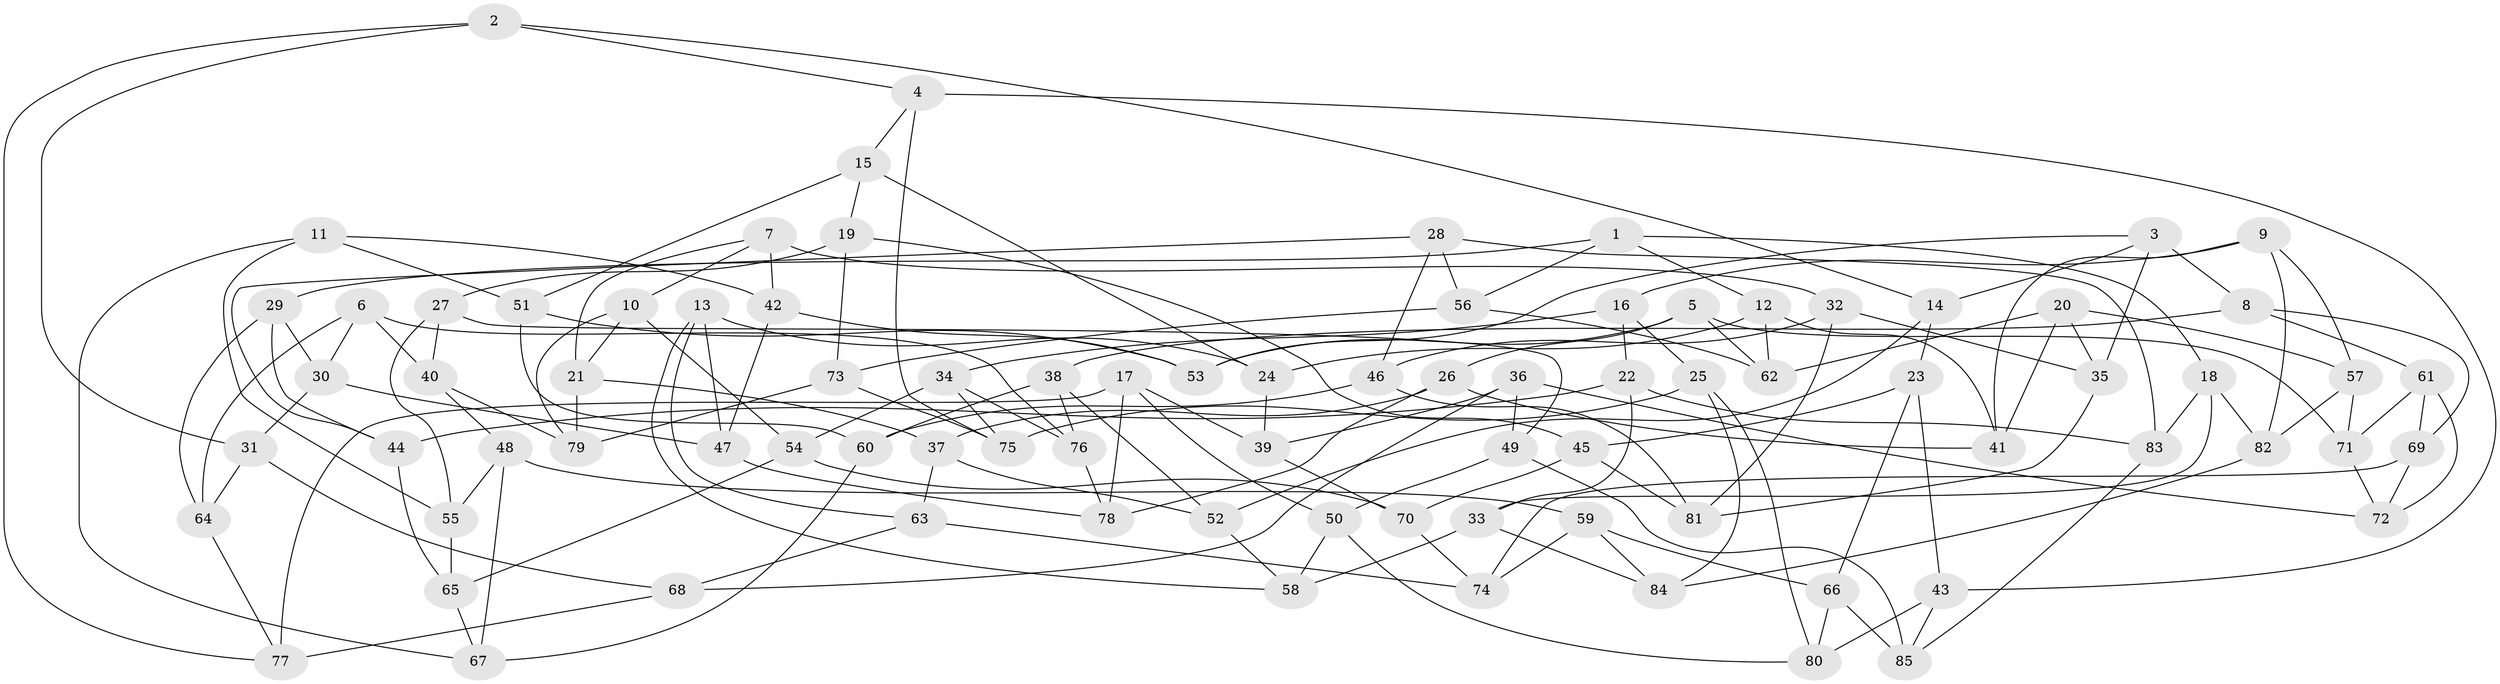 // Generated by graph-tools (version 1.1) at 2025/58/03/09/25 04:58:46]
// undirected, 85 vertices, 170 edges
graph export_dot {
graph [start="1"]
  node [color=gray90,style=filled];
  1;
  2;
  3;
  4;
  5;
  6;
  7;
  8;
  9;
  10;
  11;
  12;
  13;
  14;
  15;
  16;
  17;
  18;
  19;
  20;
  21;
  22;
  23;
  24;
  25;
  26;
  27;
  28;
  29;
  30;
  31;
  32;
  33;
  34;
  35;
  36;
  37;
  38;
  39;
  40;
  41;
  42;
  43;
  44;
  45;
  46;
  47;
  48;
  49;
  50;
  51;
  52;
  53;
  54;
  55;
  56;
  57;
  58;
  59;
  60;
  61;
  62;
  63;
  64;
  65;
  66;
  67;
  68;
  69;
  70;
  71;
  72;
  73;
  74;
  75;
  76;
  77;
  78;
  79;
  80;
  81;
  82;
  83;
  84;
  85;
  1 -- 12;
  1 -- 18;
  1 -- 56;
  1 -- 29;
  2 -- 4;
  2 -- 31;
  2 -- 77;
  2 -- 14;
  3 -- 53;
  3 -- 14;
  3 -- 8;
  3 -- 35;
  4 -- 15;
  4 -- 75;
  4 -- 43;
  5 -- 62;
  5 -- 26;
  5 -- 53;
  5 -- 71;
  6 -- 40;
  6 -- 64;
  6 -- 76;
  6 -- 30;
  7 -- 32;
  7 -- 42;
  7 -- 10;
  7 -- 21;
  8 -- 69;
  8 -- 61;
  8 -- 38;
  9 -- 41;
  9 -- 16;
  9 -- 82;
  9 -- 57;
  10 -- 54;
  10 -- 21;
  10 -- 79;
  11 -- 42;
  11 -- 55;
  11 -- 67;
  11 -- 51;
  12 -- 62;
  12 -- 24;
  12 -- 41;
  13 -- 63;
  13 -- 58;
  13 -- 47;
  13 -- 24;
  14 -- 52;
  14 -- 23;
  15 -- 19;
  15 -- 24;
  15 -- 51;
  16 -- 25;
  16 -- 22;
  16 -- 34;
  17 -- 39;
  17 -- 77;
  17 -- 50;
  17 -- 78;
  18 -- 83;
  18 -- 33;
  18 -- 82;
  19 -- 45;
  19 -- 73;
  19 -- 27;
  20 -- 57;
  20 -- 35;
  20 -- 62;
  20 -- 41;
  21 -- 79;
  21 -- 37;
  22 -- 33;
  22 -- 83;
  22 -- 44;
  23 -- 66;
  23 -- 43;
  23 -- 45;
  24 -- 39;
  25 -- 80;
  25 -- 75;
  25 -- 84;
  26 -- 78;
  26 -- 37;
  26 -- 41;
  27 -- 49;
  27 -- 40;
  27 -- 55;
  28 -- 56;
  28 -- 44;
  28 -- 46;
  28 -- 83;
  29 -- 64;
  29 -- 44;
  29 -- 30;
  30 -- 47;
  30 -- 31;
  31 -- 68;
  31 -- 64;
  32 -- 81;
  32 -- 35;
  32 -- 46;
  33 -- 84;
  33 -- 58;
  34 -- 75;
  34 -- 54;
  34 -- 76;
  35 -- 81;
  36 -- 68;
  36 -- 39;
  36 -- 49;
  36 -- 72;
  37 -- 63;
  37 -- 52;
  38 -- 60;
  38 -- 52;
  38 -- 76;
  39 -- 70;
  40 -- 48;
  40 -- 79;
  42 -- 47;
  42 -- 53;
  43 -- 85;
  43 -- 80;
  44 -- 65;
  45 -- 81;
  45 -- 70;
  46 -- 60;
  46 -- 81;
  47 -- 78;
  48 -- 55;
  48 -- 67;
  48 -- 59;
  49 -- 85;
  49 -- 50;
  50 -- 58;
  50 -- 80;
  51 -- 53;
  51 -- 60;
  52 -- 58;
  54 -- 70;
  54 -- 65;
  55 -- 65;
  56 -- 62;
  56 -- 73;
  57 -- 82;
  57 -- 71;
  59 -- 74;
  59 -- 66;
  59 -- 84;
  60 -- 67;
  61 -- 71;
  61 -- 69;
  61 -- 72;
  63 -- 74;
  63 -- 68;
  64 -- 77;
  65 -- 67;
  66 -- 85;
  66 -- 80;
  68 -- 77;
  69 -- 72;
  69 -- 74;
  70 -- 74;
  71 -- 72;
  73 -- 79;
  73 -- 75;
  76 -- 78;
  82 -- 84;
  83 -- 85;
}
